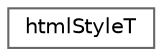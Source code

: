 digraph "Graphical Class Hierarchy"
{
 // LATEX_PDF_SIZE
  bgcolor="transparent";
  edge [fontname=Helvetica,fontsize=10,labelfontname=Helvetica,labelfontsize=10];
  node [fontname=Helvetica,fontsize=10,shape=box,height=0.2,width=0.4];
  rankdir="LR";
  Node0 [id="Node000000",label="htmlStyleT",height=0.2,width=0.4,color="grey40", fillcolor="white", style="filled",URL="$structhtml_style_t.html",tooltip=" "];
}
